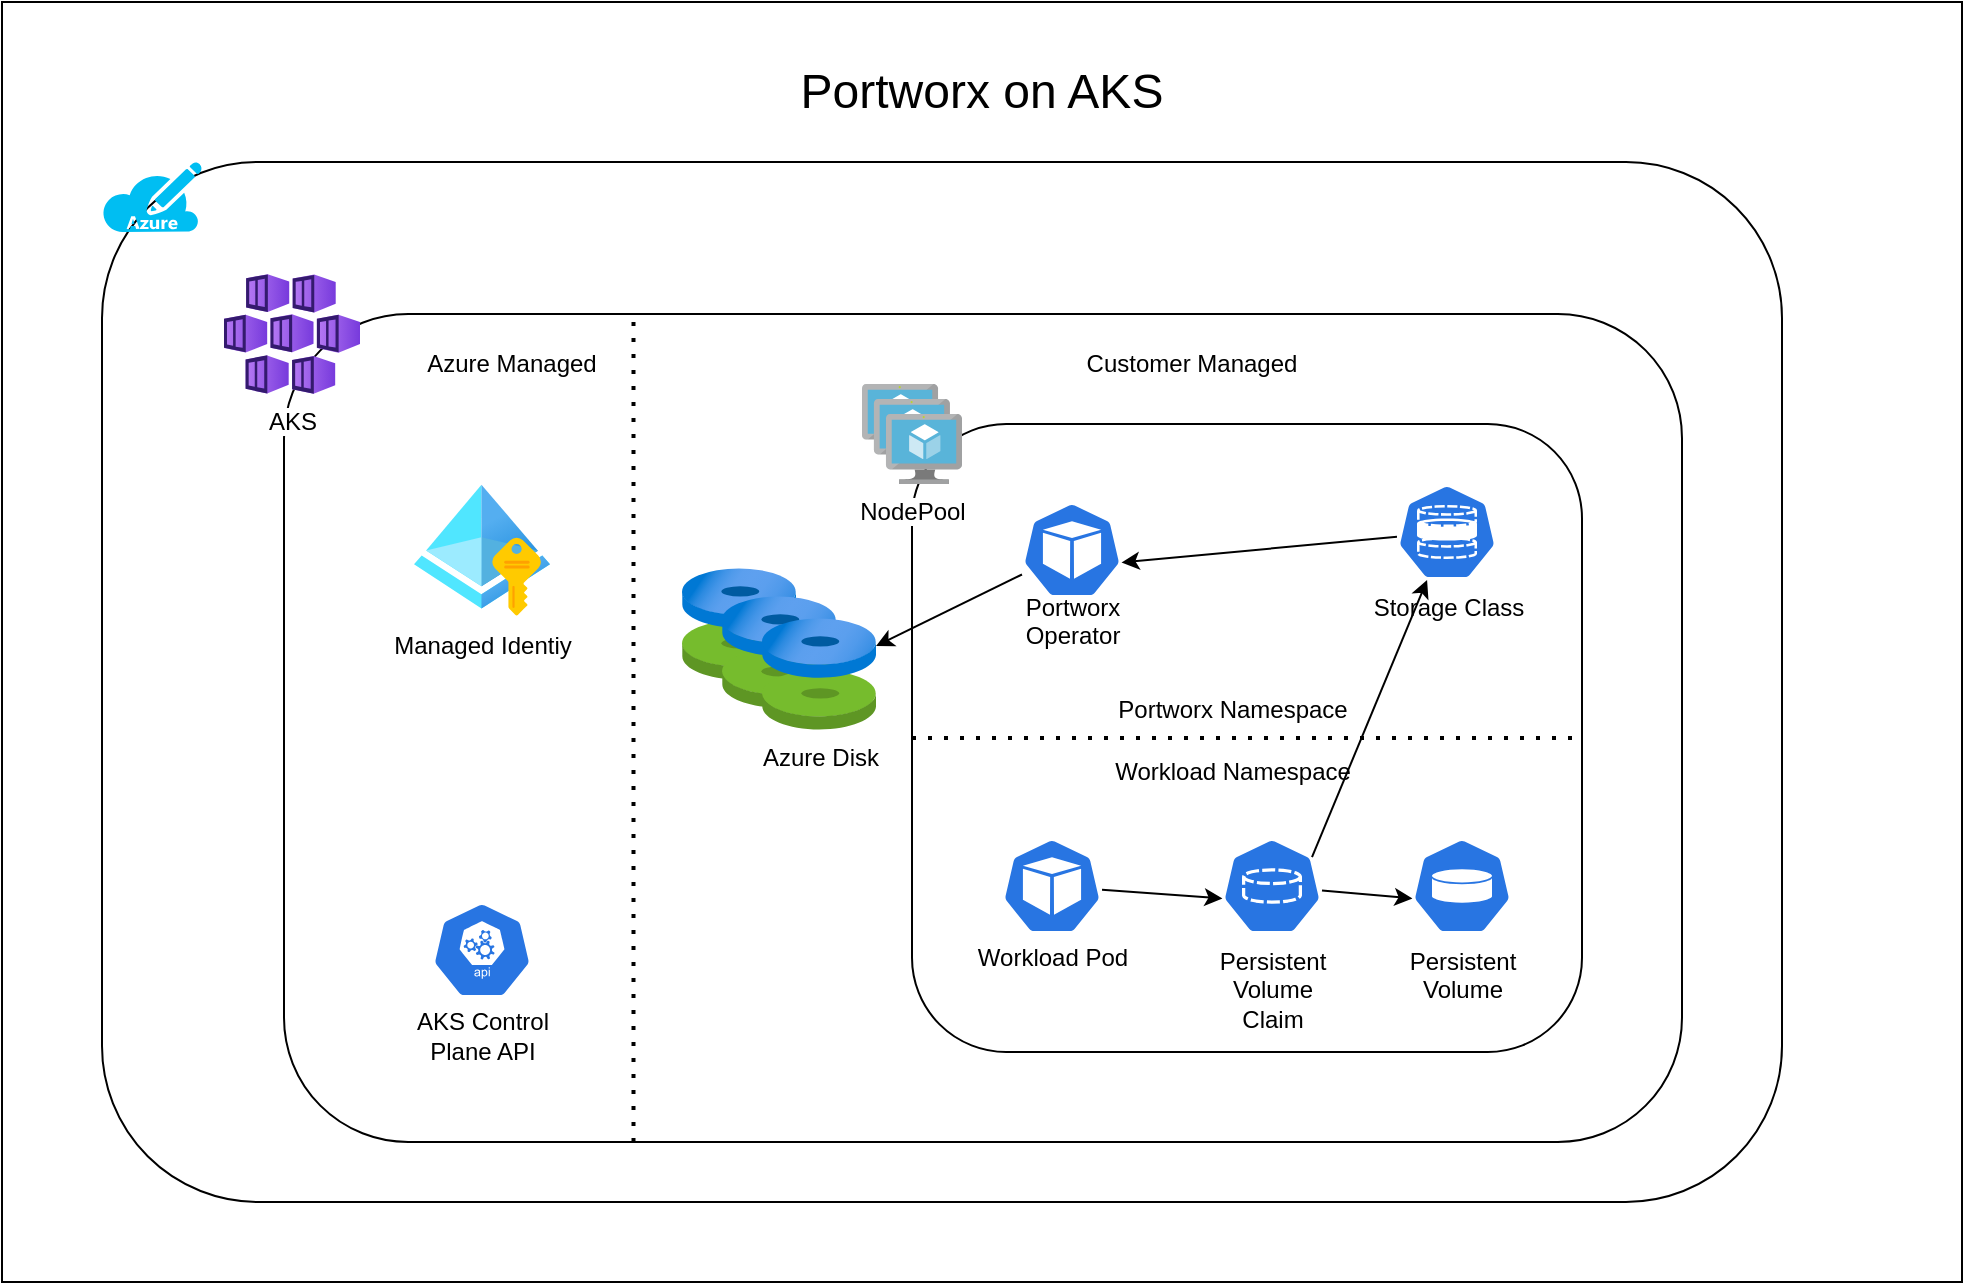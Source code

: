 <mxfile>
    <diagram id="QuFYUV1XL938cKif2jXC" name="Page-1">
        <mxGraphModel dx="1250" dy="1338" grid="1" gridSize="10" guides="1" tooltips="1" connect="1" arrows="1" fold="1" page="1" pageScale="1" pageWidth="850" pageHeight="1100" math="0" shadow="0">
            <root>
                <mxCell id="0"/>
                <mxCell id="1" parent="0"/>
                <mxCell id="2" value="" style="rounded=0;whiteSpace=wrap;html=1;fontSize=12;" vertex="1" parent="1">
                    <mxGeometry x="130" y="20" width="980" height="640" as="geometry"/>
                </mxCell>
                <mxCell id="4" value="" style="rounded=1;whiteSpace=wrap;html=1;" vertex="1" parent="1">
                    <mxGeometry x="180" y="100" width="840" height="520" as="geometry"/>
                </mxCell>
                <mxCell id="5" value="" style="verticalLabelPosition=bottom;html=1;verticalAlign=top;align=center;strokeColor=none;fillColor=#00BEF2;shape=mxgraph.azure.azure_subscription;" vertex="1" parent="1">
                    <mxGeometry x="180" y="100" width="50" height="35" as="geometry"/>
                </mxCell>
                <mxCell id="6" value="" style="rounded=1;whiteSpace=wrap;html=1;" vertex="1" parent="1">
                    <mxGeometry x="271" y="176" width="699" height="414" as="geometry"/>
                </mxCell>
                <mxCell id="7" value="AKS" style="aspect=fixed;html=1;points=[];align=center;image;fontSize=12;image=img/lib/azure2/compute/Kubernetes_Services.svg;" vertex="1" parent="1">
                    <mxGeometry x="241" y="156" width="68" height="60" as="geometry"/>
                </mxCell>
                <mxCell id="8" value="" style="rounded=1;whiteSpace=wrap;html=1;" vertex="1" parent="1">
                    <mxGeometry x="585" y="231" width="335" height="314" as="geometry"/>
                </mxCell>
                <mxCell id="9" value="NodePool" style="sketch=0;aspect=fixed;html=1;points=[];align=center;image;fontSize=12;image=img/lib/mscae/VM_Scale_Set.svg;" vertex="1" parent="1">
                    <mxGeometry x="560" y="211" width="50" height="50" as="geometry"/>
                </mxCell>
                <mxCell id="53" style="edgeStyle=none;html=1;entryX=0.005;entryY=0.63;entryDx=0;entryDy=0;entryPerimeter=0;" edge="1" parent="1" source="10" target="48">
                    <mxGeometry relative="1" as="geometry"/>
                </mxCell>
                <mxCell id="10" value="&lt;br&gt;&lt;br&gt;&lt;br&gt;&lt;br&gt;&lt;br&gt;Workload Pod" style="sketch=0;html=1;dashed=0;whitespace=wrap;fillColor=#2875E2;strokeColor=#ffffff;points=[[0.005,0.63,0],[0.1,0.2,0],[0.9,0.2,0],[0.5,0,0],[0.995,0.63,0],[0.72,0.99,0],[0.5,1,0],[0.28,0.99,0]];shape=mxgraph.kubernetes.icon;prIcon=pod" vertex="1" parent="1">
                    <mxGeometry x="630" y="438" width="50" height="48" as="geometry"/>
                </mxCell>
                <mxCell id="11" value="&lt;br&gt;&lt;br&gt;&lt;br&gt;&lt;br&gt;&lt;br&gt;&lt;br&gt;AKS Control&lt;br&gt;Plane API" style="sketch=0;html=1;dashed=0;whitespace=wrap;fillColor=#2875E2;strokeColor=#ffffff;points=[[0.005,0.63,0],[0.1,0.2,0],[0.9,0.2,0],[0.5,0,0],[0.995,0.63,0],[0.72,0.99,0],[0.5,1,0],[0.28,0.99,0]];shape=mxgraph.kubernetes.icon;prIcon=api" vertex="1" parent="1">
                    <mxGeometry x="345" y="470" width="50" height="48" as="geometry"/>
                </mxCell>
                <mxCell id="12" value="&lt;font style=&quot;font-size: 24px&quot;&gt;Portworx on AKS&lt;/font&gt;" style="text;html=1;strokeColor=none;fillColor=none;align=center;verticalAlign=middle;whiteSpace=wrap;rounded=0;" vertex="1" parent="1">
                    <mxGeometry x="390" y="50" width="460" height="30" as="geometry"/>
                </mxCell>
                <mxCell id="15" value="" style="endArrow=none;dashed=1;html=1;dashPattern=1 3;strokeWidth=2;fontSize=12;entryX=1;entryY=0.5;entryDx=0;entryDy=0;exitX=0;exitY=0.5;exitDx=0;exitDy=0;" edge="1" parent="1" source="8" target="8">
                    <mxGeometry width="50" height="50" relative="1" as="geometry">
                        <mxPoint x="610" y="405" as="sourcePoint"/>
                        <mxPoint x="660" y="355" as="targetPoint"/>
                    </mxGeometry>
                </mxCell>
                <mxCell id="16" value="Portworx Namespace" style="text;html=1;strokeColor=none;fillColor=none;align=center;verticalAlign=middle;whiteSpace=wrap;rounded=0;fontSize=12;" vertex="1" parent="1">
                    <mxGeometry x="662.5" y="359" width="165" height="30" as="geometry"/>
                </mxCell>
                <mxCell id="17" value="Workload Namespace" style="text;html=1;strokeColor=none;fillColor=none;align=center;verticalAlign=middle;whiteSpace=wrap;rounded=0;fontSize=12;" vertex="1" parent="1">
                    <mxGeometry x="662.5" y="389" width="165" height="31" as="geometry"/>
                </mxCell>
                <mxCell id="18" value="" style="endArrow=none;dashed=1;html=1;dashPattern=1 3;strokeWidth=2;fontSize=12;exitX=0.25;exitY=1;exitDx=0;exitDy=0;entryX=0.25;entryY=0;entryDx=0;entryDy=0;" edge="1" parent="1" source="6" target="6">
                    <mxGeometry width="50" height="50" relative="1" as="geometry">
                        <mxPoint x="390" y="220" as="sourcePoint"/>
                        <mxPoint x="440" y="170" as="targetPoint"/>
                    </mxGeometry>
                </mxCell>
                <mxCell id="19" value="Customer Managed" style="text;html=1;strokeColor=none;fillColor=none;align=center;verticalAlign=middle;whiteSpace=wrap;rounded=0;fontSize=12;" vertex="1" parent="1">
                    <mxGeometry x="650" y="186" width="150" height="30" as="geometry"/>
                </mxCell>
                <mxCell id="20" value="Azure&amp;nbsp;Managed" style="text;html=1;strokeColor=none;fillColor=none;align=center;verticalAlign=middle;whiteSpace=wrap;rounded=0;fontSize=12;" vertex="1" parent="1">
                    <mxGeometry x="300" y="186" width="170" height="30" as="geometry"/>
                </mxCell>
                <mxCell id="21" value="Managed Identiy" style="aspect=fixed;html=1;points=[];align=center;image;fontSize=12;image=img/lib/azure2/identity/Managed_Identities.svg;" vertex="1" parent="1">
                    <mxGeometry x="336" y="260" width="68" height="68" as="geometry"/>
                </mxCell>
                <mxCell id="56" style="edgeStyle=none;html=1;" edge="1" parent="1" source="23" target="46">
                    <mxGeometry relative="1" as="geometry">
                        <mxPoint x="560" y="356.921" as="targetPoint"/>
                    </mxGeometry>
                </mxCell>
                <mxCell id="23" value="&lt;br&gt;&lt;br&gt;&lt;br&gt;&lt;br&gt;&lt;br&gt;Portworx&lt;br&gt;Operator" style="sketch=0;html=1;dashed=0;whitespace=wrap;fillColor=#2875E2;strokeColor=#ffffff;points=[[0.005,0.63,0],[0.1,0.2,0],[0.9,0.2,0],[0.5,0,0],[0.995,0.63,0],[0.72,0.99,0],[0.5,1,0],[0.28,0.99,0]];shape=mxgraph.kubernetes.icon;prIcon=pod" vertex="1" parent="1">
                    <mxGeometry x="640" y="270" width="50" height="48" as="geometry"/>
                </mxCell>
                <mxCell id="54" style="edgeStyle=none;html=1;entryX=0.005;entryY=0.63;entryDx=0;entryDy=0;entryPerimeter=0;" edge="1" parent="1" source="48" target="50">
                    <mxGeometry relative="1" as="geometry"/>
                </mxCell>
                <mxCell id="48" value="Persistent&lt;br&gt;Volume&lt;br&gt;Claim" style="sketch=0;html=1;dashed=0;whitespace=wrap;fillColor=#2875E2;strokeColor=#ffffff;points=[[0.005,0.63,0],[0.1,0.2,0],[0.9,0.2,0],[0.5,0,0],[0.995,0.63,0],[0.72,0.99,0],[0.5,1,0],[0.28,0.99,0]];verticalLabelPosition=bottom;align=center;verticalAlign=top;shape=mxgraph.kubernetes.icon;prIcon=pvc" vertex="1" parent="1">
                    <mxGeometry x="740" y="438" width="50" height="48" as="geometry"/>
                </mxCell>
                <mxCell id="57" style="edgeStyle=none;html=1;entryX=0.995;entryY=0.63;entryDx=0;entryDy=0;entryPerimeter=0;" edge="1" parent="1" source="49" target="23">
                    <mxGeometry relative="1" as="geometry"/>
                </mxCell>
                <mxCell id="49" value="Storage Class" style="sketch=0;html=1;dashed=0;whitespace=wrap;fillColor=#2875E2;strokeColor=#ffffff;points=[[0.005,0.63,0],[0.1,0.2,0],[0.9,0.2,0],[0.5,0,0],[0.995,0.63,0],[0.72,0.99,0],[0.5,1,0],[0.28,0.99,0]];verticalLabelPosition=bottom;align=center;verticalAlign=top;shape=mxgraph.kubernetes.icon;prIcon=sc" vertex="1" parent="1">
                    <mxGeometry x="827.5" y="261" width="50" height="48" as="geometry"/>
                </mxCell>
                <mxCell id="55" style="edgeStyle=none;html=1;exitX=0.9;exitY=0.2;exitDx=0;exitDy=0;exitPerimeter=0;" edge="1" parent="1" source="48" target="49">
                    <mxGeometry relative="1" as="geometry"/>
                </mxCell>
                <mxCell id="50" value="Persistent&lt;br&gt;Volume" style="sketch=0;html=1;dashed=0;whitespace=wrap;fillColor=#2875E2;strokeColor=#ffffff;points=[[0.005,0.63,0],[0.1,0.2,0],[0.9,0.2,0],[0.5,0,0],[0.995,0.63,0],[0.72,0.99,0],[0.5,1,0],[0.28,0.99,0]];verticalLabelPosition=bottom;align=center;verticalAlign=top;shape=mxgraph.kubernetes.icon;prIcon=pv" vertex="1" parent="1">
                    <mxGeometry x="835" y="438" width="50" height="48" as="geometry"/>
                </mxCell>
                <mxCell id="59" value="" style="aspect=fixed;html=1;points=[];align=center;image;fontSize=12;image=img/lib/azure2/compute/Disks.svg;" vertex="1" parent="1">
                    <mxGeometry x="470" y="303" width="57.0" height="56.0" as="geometry"/>
                </mxCell>
                <mxCell id="61" value="" style="aspect=fixed;html=1;points=[];align=center;image;fontSize=12;image=img/lib/azure2/compute/Disks.svg;" vertex="1" parent="1">
                    <mxGeometry x="490" y="317" width="57.0" height="56.0" as="geometry"/>
                </mxCell>
                <mxCell id="46" value="Azure Disk" style="aspect=fixed;html=1;points=[];align=center;image;fontSize=12;image=img/lib/azure2/compute/Disks.svg;" vertex="1" parent="1">
                    <mxGeometry x="510" y="328" width="57.0" height="56.0" as="geometry"/>
                </mxCell>
            </root>
        </mxGraphModel>
    </diagram>
</mxfile>